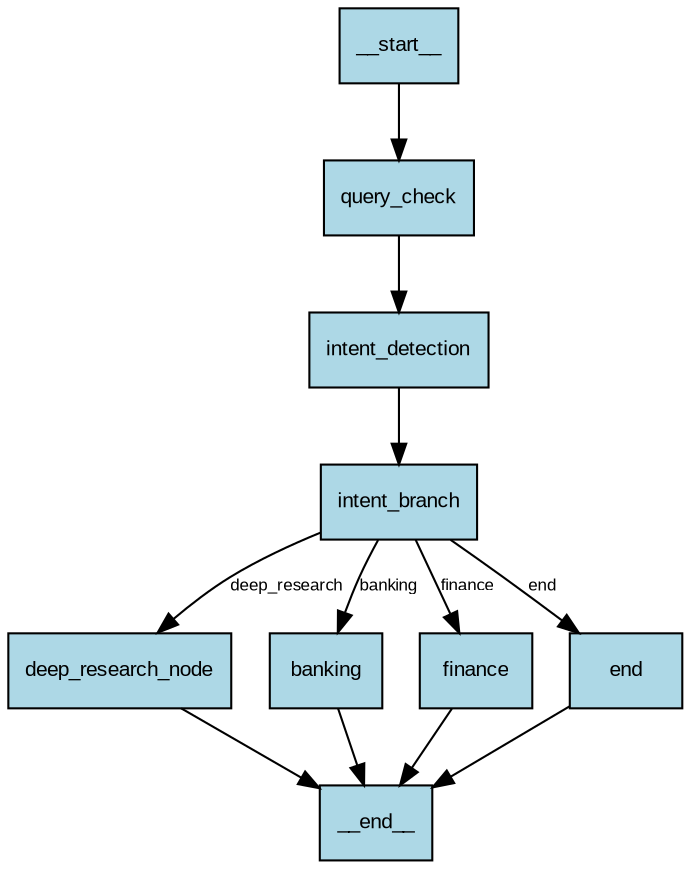 digraph FinancialResearchGraph {
    rankdir=TB;
    node [shape=box, style=filled, fillcolor=lightblue, fontname="Arial", fontsize=10];
    edge [fontname="Arial", fontsize=8];
    
    // Nodes
    "query_check";
    "intent_detection";
    "intent_branch";
    "deep_research_node";
    "banking";
    "finance";
    "end";

    // Edges
    "deep_research_node" -> "__end__";
    "intent_detection" -> "intent_branch";
    "finance" -> "__end__";
    "__start__" -> "query_check";
    "end" -> "__end__";
    "query_check" -> "intent_detection";
    "banking" -> "__end__";
    "intent_branch" -> "deep_research_node" [label="deep_research"];
    "intent_branch" -> "banking" [label="banking"];
    "intent_branch" -> "finance" [label="finance"];
    "intent_branch" -> "end" [label="end"];
}